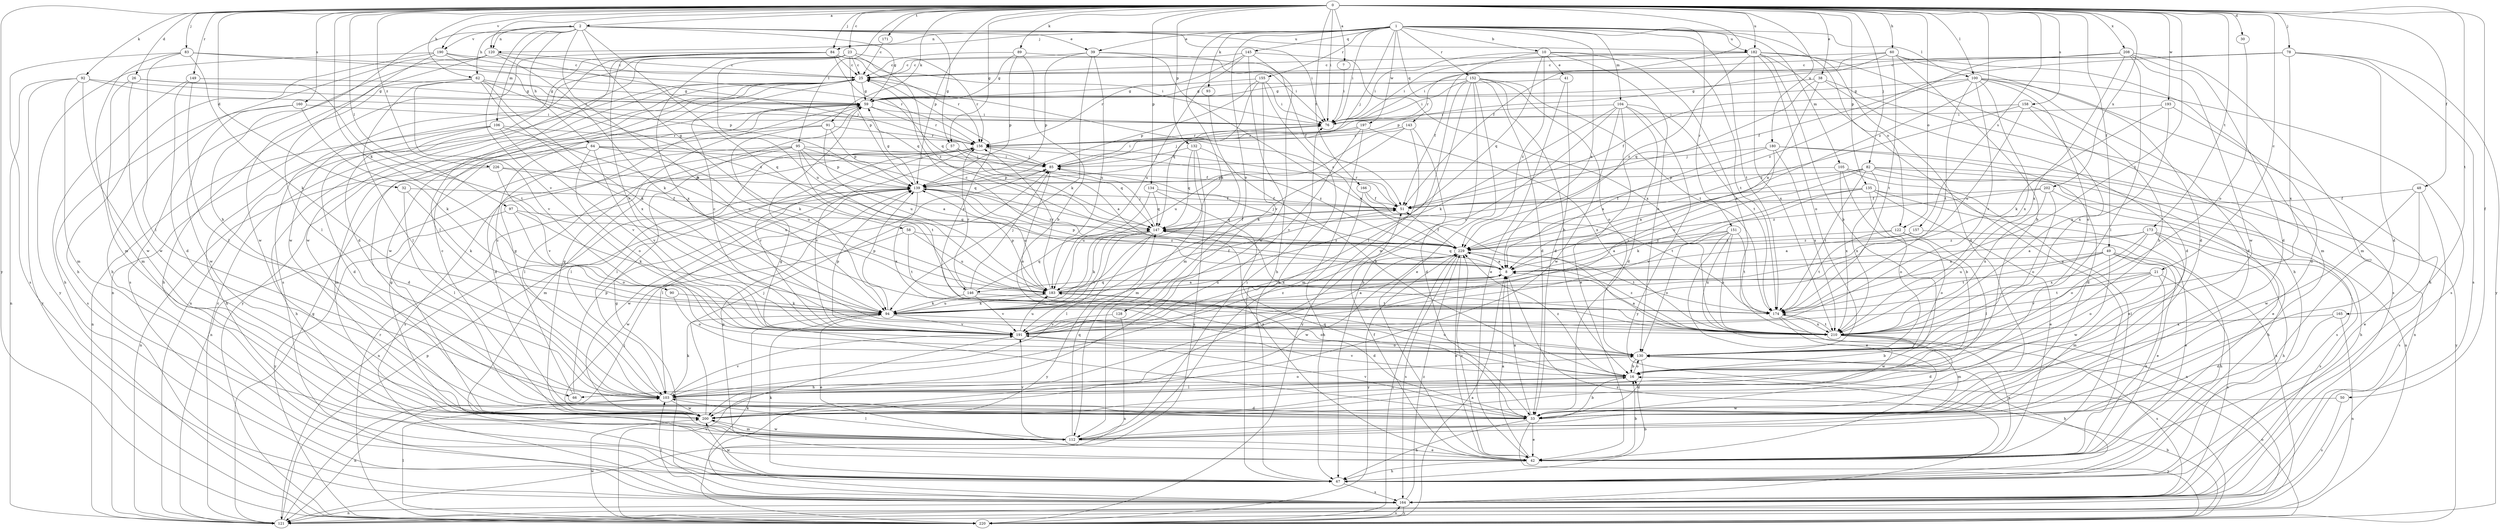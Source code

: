 strict digraph  {
0;
1;
2;
7;
8;
10;
16;
21;
23;
25;
26;
30;
32;
33;
38;
39;
41;
42;
48;
49;
50;
51;
57;
58;
59;
60;
62;
64;
66;
67;
76;
78;
82;
83;
84;
85;
89;
90;
91;
92;
93;
94;
95;
97;
100;
103;
104;
105;
106;
112;
120;
121;
122;
128;
130;
132;
134;
135;
139;
143;
145;
146;
147;
149;
151;
152;
155;
156;
157;
158;
160;
164;
165;
166;
171;
173;
174;
180;
182;
183;
190;
191;
193;
197;
200;
202;
208;
210;
220;
226;
229;
0 -> 2  [label=a];
0 -> 7  [label=a];
0 -> 21  [label=c];
0 -> 23  [label=c];
0 -> 26  [label=d];
0 -> 30  [label=d];
0 -> 32  [label=d];
0 -> 38  [label=e];
0 -> 48  [label=f];
0 -> 49  [label=f];
0 -> 50  [label=f];
0 -> 51  [label=f];
0 -> 57  [label=g];
0 -> 60  [label=h];
0 -> 62  [label=h];
0 -> 76  [label=i];
0 -> 78  [label=j];
0 -> 82  [label=j];
0 -> 83  [label=j];
0 -> 84  [label=j];
0 -> 89  [label=k];
0 -> 90  [label=k];
0 -> 91  [label=k];
0 -> 92  [label=k];
0 -> 95  [label=l];
0 -> 97  [label=l];
0 -> 100  [label=l];
0 -> 120  [label=n];
0 -> 122  [label=o];
0 -> 132  [label=p];
0 -> 134  [label=p];
0 -> 135  [label=p];
0 -> 139  [label=p];
0 -> 149  [label=r];
0 -> 157  [label=s];
0 -> 158  [label=s];
0 -> 160  [label=s];
0 -> 165  [label=t];
0 -> 166  [label=t];
0 -> 171  [label=t];
0 -> 173  [label=t];
0 -> 174  [label=t];
0 -> 180  [label=u];
0 -> 182  [label=u];
0 -> 190  [label=v];
0 -> 193  [label=w];
0 -> 202  [label=x];
0 -> 208  [label=x];
0 -> 220  [label=y];
0 -> 226  [label=z];
0 -> 229  [label=z];
1 -> 8  [label=a];
1 -> 10  [label=b];
1 -> 39  [label=e];
1 -> 76  [label=i];
1 -> 84  [label=j];
1 -> 85  [label=j];
1 -> 93  [label=k];
1 -> 94  [label=k];
1 -> 100  [label=l];
1 -> 104  [label=m];
1 -> 105  [label=m];
1 -> 120  [label=n];
1 -> 122  [label=o];
1 -> 128  [label=o];
1 -> 143  [label=q];
1 -> 145  [label=q];
1 -> 151  [label=r];
1 -> 152  [label=r];
1 -> 155  [label=r];
1 -> 174  [label=t];
1 -> 182  [label=u];
1 -> 197  [label=w];
2 -> 39  [label=e];
2 -> 57  [label=g];
2 -> 58  [label=g];
2 -> 59  [label=g];
2 -> 62  [label=h];
2 -> 64  [label=h];
2 -> 66  [label=h];
2 -> 76  [label=i];
2 -> 94  [label=k];
2 -> 106  [label=m];
2 -> 120  [label=n];
2 -> 146  [label=q];
2 -> 182  [label=u];
2 -> 190  [label=v];
2 -> 191  [label=v];
7 -> 76  [label=i];
8 -> 25  [label=c];
8 -> 139  [label=p];
8 -> 146  [label=q];
8 -> 147  [label=q];
8 -> 164  [label=s];
8 -> 183  [label=u];
10 -> 41  [label=e];
10 -> 51  [label=f];
10 -> 76  [label=i];
10 -> 130  [label=o];
10 -> 147  [label=q];
10 -> 174  [label=t];
10 -> 210  [label=x];
10 -> 229  [label=z];
16 -> 66  [label=h];
16 -> 103  [label=l];
16 -> 130  [label=o];
16 -> 183  [label=u];
16 -> 191  [label=v];
16 -> 229  [label=z];
21 -> 42  [label=e];
21 -> 130  [label=o];
21 -> 164  [label=s];
21 -> 174  [label=t];
21 -> 183  [label=u];
21 -> 191  [label=v];
23 -> 25  [label=c];
23 -> 139  [label=p];
23 -> 156  [label=r];
23 -> 164  [label=s];
23 -> 183  [label=u];
23 -> 200  [label=w];
23 -> 210  [label=x];
23 -> 229  [label=z];
25 -> 59  [label=g];
25 -> 121  [label=n];
25 -> 200  [label=w];
25 -> 210  [label=x];
25 -> 220  [label=y];
26 -> 59  [label=g];
26 -> 112  [label=m];
26 -> 174  [label=t];
26 -> 200  [label=w];
30 -> 130  [label=o];
32 -> 51  [label=f];
32 -> 94  [label=k];
32 -> 103  [label=l];
33 -> 8  [label=a];
33 -> 16  [label=b];
33 -> 42  [label=e];
33 -> 59  [label=g];
33 -> 67  [label=h];
33 -> 147  [label=q];
33 -> 191  [label=v];
33 -> 220  [label=y];
38 -> 8  [label=a];
38 -> 33  [label=d];
38 -> 59  [label=g];
38 -> 147  [label=q];
38 -> 164  [label=s];
39 -> 25  [label=c];
39 -> 51  [label=f];
39 -> 94  [label=k];
39 -> 139  [label=p];
39 -> 183  [label=u];
39 -> 210  [label=x];
41 -> 33  [label=d];
41 -> 42  [label=e];
41 -> 59  [label=g];
42 -> 8  [label=a];
42 -> 16  [label=b];
42 -> 51  [label=f];
42 -> 59  [label=g];
42 -> 67  [label=h];
42 -> 139  [label=p];
42 -> 229  [label=z];
48 -> 42  [label=e];
48 -> 51  [label=f];
48 -> 164  [label=s];
48 -> 200  [label=w];
49 -> 8  [label=a];
49 -> 42  [label=e];
49 -> 67  [label=h];
49 -> 112  [label=m];
49 -> 174  [label=t];
49 -> 183  [label=u];
49 -> 200  [label=w];
50 -> 164  [label=s];
50 -> 200  [label=w];
51 -> 147  [label=q];
51 -> 156  [label=r];
57 -> 8  [label=a];
57 -> 85  [label=j];
57 -> 103  [label=l];
57 -> 147  [label=q];
58 -> 174  [label=t];
58 -> 183  [label=u];
58 -> 200  [label=w];
58 -> 229  [label=z];
59 -> 76  [label=i];
59 -> 94  [label=k];
59 -> 156  [label=r];
60 -> 16  [label=b];
60 -> 25  [label=c];
60 -> 33  [label=d];
60 -> 112  [label=m];
60 -> 139  [label=p];
60 -> 156  [label=r];
60 -> 174  [label=t];
62 -> 59  [label=g];
62 -> 67  [label=h];
62 -> 94  [label=k];
62 -> 103  [label=l];
62 -> 191  [label=v];
62 -> 210  [label=x];
62 -> 229  [label=z];
64 -> 33  [label=d];
64 -> 51  [label=f];
64 -> 67  [label=h];
64 -> 85  [label=j];
64 -> 130  [label=o];
64 -> 183  [label=u];
64 -> 191  [label=v];
66 -> 59  [label=g];
66 -> 139  [label=p];
67 -> 16  [label=b];
67 -> 94  [label=k];
67 -> 164  [label=s];
67 -> 200  [label=w];
76 -> 156  [label=r];
78 -> 25  [label=c];
78 -> 33  [label=d];
78 -> 51  [label=f];
78 -> 76  [label=i];
78 -> 164  [label=s];
78 -> 210  [label=x];
78 -> 220  [label=y];
82 -> 8  [label=a];
82 -> 42  [label=e];
82 -> 121  [label=n];
82 -> 139  [label=p];
82 -> 174  [label=t];
82 -> 183  [label=u];
82 -> 210  [label=x];
82 -> 220  [label=y];
83 -> 25  [label=c];
83 -> 94  [label=k];
83 -> 103  [label=l];
83 -> 112  [label=m];
83 -> 139  [label=p];
83 -> 164  [label=s];
84 -> 25  [label=c];
84 -> 33  [label=d];
84 -> 76  [label=i];
84 -> 103  [label=l];
84 -> 121  [label=n];
84 -> 147  [label=q];
84 -> 156  [label=r];
84 -> 191  [label=v];
84 -> 200  [label=w];
85 -> 76  [label=i];
85 -> 130  [label=o];
85 -> 139  [label=p];
89 -> 16  [label=b];
89 -> 25  [label=c];
89 -> 59  [label=g];
89 -> 76  [label=i];
89 -> 139  [label=p];
90 -> 94  [label=k];
90 -> 130  [label=o];
91 -> 33  [label=d];
91 -> 112  [label=m];
91 -> 139  [label=p];
91 -> 156  [label=r];
91 -> 183  [label=u];
92 -> 59  [label=g];
92 -> 76  [label=i];
92 -> 112  [label=m];
92 -> 121  [label=n];
92 -> 200  [label=w];
92 -> 220  [label=y];
93 -> 112  [label=m];
94 -> 8  [label=a];
94 -> 42  [label=e];
94 -> 130  [label=o];
94 -> 139  [label=p];
94 -> 183  [label=u];
94 -> 191  [label=v];
95 -> 8  [label=a];
95 -> 85  [label=j];
95 -> 103  [label=l];
95 -> 121  [label=n];
95 -> 139  [label=p];
95 -> 147  [label=q];
95 -> 164  [label=s];
95 -> 174  [label=t];
97 -> 94  [label=k];
97 -> 130  [label=o];
97 -> 147  [label=q];
97 -> 220  [label=y];
100 -> 33  [label=d];
100 -> 51  [label=f];
100 -> 59  [label=g];
100 -> 67  [label=h];
100 -> 130  [label=o];
100 -> 164  [label=s];
100 -> 174  [label=t];
100 -> 191  [label=v];
100 -> 210  [label=x];
103 -> 25  [label=c];
103 -> 33  [label=d];
103 -> 94  [label=k];
103 -> 121  [label=n];
103 -> 130  [label=o];
103 -> 191  [label=v];
103 -> 200  [label=w];
104 -> 33  [label=d];
104 -> 42  [label=e];
104 -> 76  [label=i];
104 -> 94  [label=k];
104 -> 174  [label=t];
104 -> 191  [label=v];
104 -> 200  [label=w];
104 -> 220  [label=y];
105 -> 16  [label=b];
105 -> 42  [label=e];
105 -> 139  [label=p];
105 -> 164  [label=s];
105 -> 210  [label=x];
106 -> 33  [label=d];
106 -> 67  [label=h];
106 -> 121  [label=n];
106 -> 156  [label=r];
106 -> 183  [label=u];
106 -> 191  [label=v];
112 -> 42  [label=e];
112 -> 76  [label=i];
112 -> 103  [label=l];
112 -> 147  [label=q];
112 -> 191  [label=v];
112 -> 200  [label=w];
120 -> 25  [label=c];
120 -> 67  [label=h];
120 -> 85  [label=j];
120 -> 94  [label=k];
120 -> 164  [label=s];
120 -> 200  [label=w];
121 -> 25  [label=c];
121 -> 59  [label=g];
121 -> 85  [label=j];
121 -> 139  [label=p];
122 -> 103  [label=l];
122 -> 130  [label=o];
122 -> 174  [label=t];
122 -> 229  [label=z];
128 -> 121  [label=n];
128 -> 191  [label=v];
130 -> 16  [label=b];
130 -> 33  [label=d];
130 -> 67  [label=h];
132 -> 16  [label=b];
132 -> 85  [label=j];
132 -> 112  [label=m];
132 -> 147  [label=q];
132 -> 164  [label=s];
134 -> 42  [label=e];
134 -> 51  [label=f];
134 -> 147  [label=q];
134 -> 183  [label=u];
135 -> 42  [label=e];
135 -> 51  [label=f];
135 -> 67  [label=h];
135 -> 94  [label=k];
135 -> 121  [label=n];
135 -> 130  [label=o];
135 -> 191  [label=v];
139 -> 51  [label=f];
139 -> 59  [label=g];
139 -> 103  [label=l];
139 -> 121  [label=n];
139 -> 183  [label=u];
139 -> 200  [label=w];
139 -> 210  [label=x];
139 -> 229  [label=z];
143 -> 33  [label=d];
143 -> 94  [label=k];
143 -> 156  [label=r];
143 -> 183  [label=u];
143 -> 220  [label=y];
145 -> 25  [label=c];
145 -> 67  [label=h];
145 -> 156  [label=r];
145 -> 183  [label=u];
145 -> 200  [label=w];
145 -> 210  [label=x];
146 -> 85  [label=j];
146 -> 94  [label=k];
146 -> 147  [label=q];
146 -> 156  [label=r];
146 -> 174  [label=t];
146 -> 191  [label=v];
147 -> 51  [label=f];
147 -> 85  [label=j];
147 -> 94  [label=k];
147 -> 103  [label=l];
147 -> 191  [label=v];
147 -> 210  [label=x];
147 -> 220  [label=y];
147 -> 229  [label=z];
149 -> 33  [label=d];
149 -> 59  [label=g];
149 -> 67  [label=h];
149 -> 103  [label=l];
151 -> 8  [label=a];
151 -> 42  [label=e];
151 -> 121  [label=n];
151 -> 130  [label=o];
151 -> 174  [label=t];
151 -> 210  [label=x];
151 -> 229  [label=z];
152 -> 16  [label=b];
152 -> 33  [label=d];
152 -> 42  [label=e];
152 -> 59  [label=g];
152 -> 67  [label=h];
152 -> 76  [label=i];
152 -> 103  [label=l];
152 -> 130  [label=o];
152 -> 174  [label=t];
152 -> 200  [label=w];
155 -> 59  [label=g];
155 -> 67  [label=h];
155 -> 76  [label=i];
155 -> 139  [label=p];
155 -> 147  [label=q];
155 -> 191  [label=v];
156 -> 85  [label=j];
156 -> 103  [label=l];
156 -> 112  [label=m];
156 -> 191  [label=v];
156 -> 229  [label=z];
157 -> 8  [label=a];
157 -> 42  [label=e];
157 -> 229  [label=z];
158 -> 16  [label=b];
158 -> 76  [label=i];
158 -> 183  [label=u];
158 -> 210  [label=x];
158 -> 229  [label=z];
160 -> 76  [label=i];
160 -> 94  [label=k];
160 -> 164  [label=s];
160 -> 200  [label=w];
164 -> 59  [label=g];
164 -> 94  [label=k];
164 -> 103  [label=l];
164 -> 121  [label=n];
164 -> 220  [label=y];
164 -> 229  [label=z];
165 -> 33  [label=d];
165 -> 121  [label=n];
165 -> 210  [label=x];
166 -> 51  [label=f];
166 -> 67  [label=h];
166 -> 174  [label=t];
171 -> 25  [label=c];
173 -> 8  [label=a];
173 -> 67  [label=h];
173 -> 103  [label=l];
173 -> 130  [label=o];
173 -> 164  [label=s];
173 -> 210  [label=x];
173 -> 229  [label=z];
174 -> 112  [label=m];
174 -> 200  [label=w];
174 -> 210  [label=x];
180 -> 8  [label=a];
180 -> 33  [label=d];
180 -> 85  [label=j];
180 -> 121  [label=n];
180 -> 191  [label=v];
180 -> 210  [label=x];
182 -> 16  [label=b];
182 -> 25  [label=c];
182 -> 33  [label=d];
182 -> 42  [label=e];
182 -> 67  [label=h];
182 -> 76  [label=i];
182 -> 130  [label=o];
182 -> 210  [label=x];
182 -> 229  [label=z];
183 -> 8  [label=a];
183 -> 33  [label=d];
183 -> 51  [label=f];
183 -> 94  [label=k];
183 -> 139  [label=p];
183 -> 156  [label=r];
190 -> 25  [label=c];
190 -> 67  [label=h];
190 -> 103  [label=l];
190 -> 147  [label=q];
190 -> 156  [label=r];
190 -> 220  [label=y];
191 -> 25  [label=c];
191 -> 130  [label=o];
191 -> 139  [label=p];
191 -> 156  [label=r];
191 -> 183  [label=u];
191 -> 229  [label=z];
193 -> 33  [label=d];
193 -> 76  [label=i];
193 -> 94  [label=k];
193 -> 210  [label=x];
197 -> 85  [label=j];
197 -> 112  [label=m];
197 -> 156  [label=r];
197 -> 191  [label=v];
197 -> 210  [label=x];
200 -> 25  [label=c];
200 -> 59  [label=g];
200 -> 85  [label=j];
200 -> 112  [label=m];
202 -> 51  [label=f];
202 -> 67  [label=h];
202 -> 130  [label=o];
202 -> 210  [label=x];
202 -> 229  [label=z];
208 -> 25  [label=c];
208 -> 33  [label=d];
208 -> 103  [label=l];
208 -> 112  [label=m];
208 -> 200  [label=w];
208 -> 210  [label=x];
208 -> 229  [label=z];
210 -> 8  [label=a];
210 -> 16  [label=b];
210 -> 33  [label=d];
210 -> 42  [label=e];
210 -> 164  [label=s];
210 -> 174  [label=t];
210 -> 229  [label=z];
220 -> 8  [label=a];
220 -> 16  [label=b];
220 -> 103  [label=l];
220 -> 130  [label=o];
220 -> 156  [label=r];
220 -> 164  [label=s];
220 -> 191  [label=v];
220 -> 200  [label=w];
220 -> 229  [label=z];
226 -> 121  [label=n];
226 -> 139  [label=p];
226 -> 183  [label=u];
226 -> 191  [label=v];
229 -> 8  [label=a];
229 -> 25  [label=c];
229 -> 42  [label=e];
229 -> 51  [label=f];
229 -> 85  [label=j];
229 -> 103  [label=l];
229 -> 164  [label=s];
229 -> 174  [label=t];
229 -> 200  [label=w];
229 -> 220  [label=y];
}
